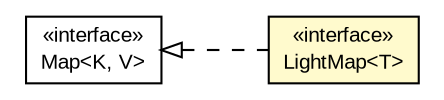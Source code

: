 #!/usr/local/bin/dot
#
# Class diagram 
# Generated by UMLGraph version R5_6-24-gf6e263 (http://www.umlgraph.org/)
#

digraph G {
	edge [fontname="arial",fontsize=10,labelfontname="arial",labelfontsize=10];
	node [fontname="arial",fontsize=10,shape=plaintext];
	nodesep=0.25;
	ranksep=0.5;
	rankdir=LR;
	// io.reinert.requestor.LightMap<T>
	c5900 [label=<<table title="io.reinert.requestor.LightMap" border="0" cellborder="1" cellspacing="0" cellpadding="2" port="p" bgcolor="lemonChiffon" href="./LightMap.html">
		<tr><td><table border="0" cellspacing="0" cellpadding="1">
<tr><td align="center" balign="center"> &#171;interface&#187; </td></tr>
<tr><td align="center" balign="center"> LightMap&lt;T&gt; </td></tr>
		</table></td></tr>
		</table>>, URL="./LightMap.html", fontname="arial", fontcolor="black", fontsize=10.0];
	//io.reinert.requestor.LightMap<T> implements java.util.Map<K, V>
	c5970:p -> c5900:p [dir=back,arrowtail=empty,style=dashed];
	// java.util.Map<K, V>
	c5970 [label=<<table title="java.util.Map" border="0" cellborder="1" cellspacing="0" cellpadding="2" port="p" href="http://download.oracle.com/javase/7/docs/api/java/util/Map.html">
		<tr><td><table border="0" cellspacing="0" cellpadding="1">
<tr><td align="center" balign="center"> &#171;interface&#187; </td></tr>
<tr><td align="center" balign="center"> Map&lt;K, V&gt; </td></tr>
		</table></td></tr>
		</table>>, URL="http://download.oracle.com/javase/7/docs/api/java/util/Map.html", fontname="arial", fontcolor="black", fontsize=10.0];
}

